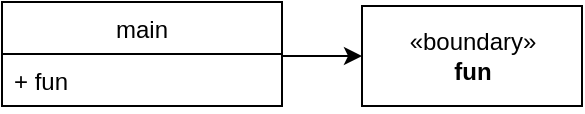 <mxfile version="14.8.1" type="device"><diagram id="hN0RuYnsF9DUKy01BdUe" name="Page-1"><mxGraphModel dx="1422" dy="789" grid="1" gridSize="10" guides="1" tooltips="1" connect="1" arrows="1" fold="1" page="1" pageScale="1" pageWidth="827" pageHeight="1169" math="0" shadow="0"><root><mxCell id="0"/><mxCell id="1" parent="0"/><mxCell id="XSn1-pWBnF8893MdLY6z-1" value="main" style="swimlane;fontStyle=0;childLayout=stackLayout;horizontal=1;startSize=26;fillColor=none;horizontalStack=0;resizeParent=1;resizeParentMax=0;resizeLast=0;collapsible=1;marginBottom=0;" vertex="1" parent="1"><mxGeometry x="190" y="220" width="140" height="52" as="geometry"/></mxCell><mxCell id="XSn1-pWBnF8893MdLY6z-2" value="+ fun" style="text;strokeColor=none;fillColor=none;align=left;verticalAlign=top;spacingLeft=4;spacingRight=4;overflow=hidden;rotatable=0;points=[[0,0.5],[1,0.5]];portConstraint=eastwest;" vertex="1" parent="XSn1-pWBnF8893MdLY6z-1"><mxGeometry y="26" width="140" height="26" as="geometry"/></mxCell><mxCell id="XSn1-pWBnF8893MdLY6z-5" value="«boundary»&lt;br&gt;&lt;b&gt;fun&lt;br&gt;&lt;/b&gt;" style="html=1;" vertex="1" parent="1"><mxGeometry x="370" y="222" width="110" height="50" as="geometry"/></mxCell><mxCell id="XSn1-pWBnF8893MdLY6z-7" style="edgeStyle=orthogonalEdgeStyle;rounded=0;orthogonalLoop=1;jettySize=auto;html=1;exitX=1;exitY=0.5;exitDx=0;exitDy=0;entryX=0;entryY=0.5;entryDx=0;entryDy=0;" edge="1" parent="1" source="XSn1-pWBnF8893MdLY6z-2" target="XSn1-pWBnF8893MdLY6z-5"><mxGeometry relative="1" as="geometry"><Array as="points"><mxPoint x="330" y="247"/></Array></mxGeometry></mxCell></root></mxGraphModel></diagram></mxfile>